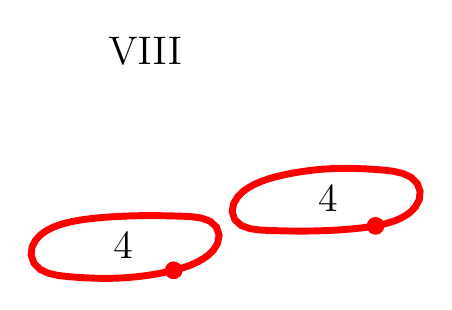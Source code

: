 \begin{tikzpicture}[scale=1]

\begin{axis}[
  xmin = -10,
  xmax = 2,
  ymin = -2.45,
  ymax = 2.45,
  scale only axis,
  axis equal image,
  hide axis,
  title = {\Large{VIII}}
  ]

\addplot [mark=none,red,line width=2.5] table{
1.628e-01 4.914e-03
2.189e-01 1.579e-02
2.788e-01 2.87e-02
3.457e-01 4.506e-02
4.21e-01 6.636e-02
5.056e-01 9.479e-02
5.982e-01 1.331e-01
6.967e-01 1.852e-01
7.958e-01 2.562e-01
8.865e-01 3.521e-01
9.517e-01 4.768e-01
9.681e-01 6.243e-01
9.162e-01 7.702e-01
8.02e-01 8.835e-01
6.513e-01 9.529e-01
4.864e-01 9.902e-01
3.169e-01 1.011e+00
1.468e-01 1.025e+00
-2.227e-02 1.034e+00
-1.885e-01 1.041e+00
-3.505e-01 1.044e+00
-5.069e-01 1.043e+00
-6.562e-01 1.037e+00
-7.972e-01 1.028e+00
-9.289e-01 1.016e+00
-1.05e+00 1.002e+00
-1.161e+00 9.863e-01
-1.26e+00 9.706e-01
-1.348e+00 9.551e-01
-1.425e+00 9.402e-01
-1.492e+00 9.259e-01
-1.552e+00 9.124e-01
-1.607e+00 8.989e-01
-1.662e+00 8.846e-01
-1.721e+00 8.68e-01
-1.787e+00 8.48e-01
-1.861e+00 8.227e-01
-1.944e+00 7.905e-01
-2.036e+00 7.49e-01
-2.133e+00 6.95e-01
-2.233e+00 6.243e-01
-2.326e+00 5.315e-01
-2.4e+00 4.114e-01
-2.428e+00 2.658e-01
-2.381e+00 1.186e-01
-2.263e+00 1.082e-02
-2.107e+00 -4.536e-02
-1.939e+00 -6.908e-02
-1.769e+00 -7.881e-02
-1.598e+00 -8.394e-02
-1.429e+00 -8.739e-02
-1.262e+00 -8.936e-02
-1.1e+00 -8.945e-02
-9.44e-01 -8.738e-02
-7.946e-01 -8.331e-02
-6.533e-01 -7.746e-02
-5.214e-01 -7.027e-02
-3.994e-01 -6.199e-02
-2.884e-01 -5.301e-02
-1.884e-01 -4.349e-02
-9.989e-02 -3.38e-02
-2.205e-02 -2.402e-02
4.599e-02 -1.445e-02
1.066e-01 -4.878e-03
1.628e-01 4.914e-03
};

\addplot [mark=none,red,line width=2.5] table{
-3.485e+00 -7.989e-01
-3.429e+00 -7.846e-01
-3.37e+00 -7.68e-01
-3.305e+00 -7.48e-01
-3.23e+00 -7.227e-01
-3.147e+00 -6.905e-01
-3.056e+00 -6.49e-01
-2.959e+00 -5.95e-01
-2.859e+00 -5.243e-01
-2.765e+00 -4.315e-01
-2.692e+00 -3.114e-01
-2.664e+00 -1.658e-01
-2.71e+00 -1.858e-02
-2.829e+00 8.918e-02
-2.985e+00 1.454e-01
-3.153e+00 1.691e-01
-3.323e+00 1.788e-01
-3.494e+00 1.839e-01
-3.663e+00 1.874e-01
-3.829e+00 1.894e-01
-3.991e+00 1.895e-01
-4.148e+00 1.874e-01
-4.297e+00 1.833e-01
-4.438e+00 1.775e-01
-4.57e+00 1.703e-01
-4.692e+00 1.62e-01
-4.803e+00 1.53e-01
-4.903e+00 1.435e-01
-4.992e+00 1.338e-01
-5.07e+00 1.24e-01
-5.138e+00 1.145e-01
-5.198e+00 1.049e-01
-5.255e+00 9.509e-02
-5.311e+00 8.421e-02
-5.37e+00 7.13e-02
-5.437e+00 5.495e-02
-5.513e+00 3.365e-02
-5.597e+00 5.213e-03
-5.69e+00 -3.306e-02
-5.788e+00 -8.517e-02
-5.888e+00 -1.562e-01
-5.978e+00 -2.521e-01
-6.043e+00 -3.768e-01
-6.06e+00 -5.243e-01
-6.008e+00 -6.702e-01
-5.894e+00 -7.835e-01
-5.743e+00 -8.529e-01
-5.578e+00 -8.902e-01
-5.409e+00 -9.109e-01
-5.239e+00 -9.246e-01
-5.069e+00 -9.345e-01
-4.903e+00 -9.413e-01
-4.741e+00 -9.441e-01
-4.585e+00 -9.427e-01
-4.436e+00 -9.37e-01
-4.295e+00 -9.278e-01
-4.163e+00 -9.157e-01
-4.042e+00 -9.016e-01
-3.931e+00 -8.863e-01
-3.832e+00 -8.706e-01
-3.744e+00 -8.551e-01
-3.667e+00 -8.402e-01
-3.6e+00 -8.259e-01
-3.54e+00 -8.124e-01
-3.485e+00 -7.989e-01
};

\addplot [only marks,mark=*,red,mark size = 3pt] table{
1.628e-01 4.914e-03
-3.485e+00 -7.989e-01
};

\node [below] at (axis cs:  -4.4,  0.05) {\Large{4}};
\node [below] at (axis cs:  -0.7,  0.9) {\Large{4}};

\end{axis}


\end{tikzpicture}



